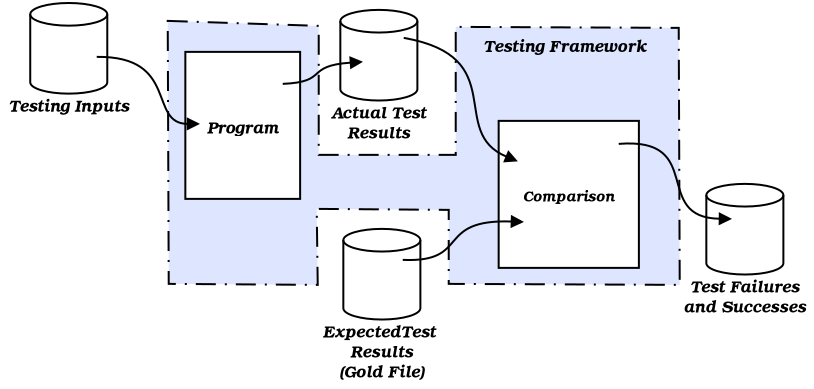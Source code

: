<?xml version="1.0" encoding="UTF-8"?>
<dia:diagram xmlns:dia="http://www.lysator.liu.se/~alla/dia/"><dia:layer name="Background" visible="true"><dia:object type="Standard - Polygon" version="0" id="O0"><dia:attribute name="obj_pos"><dia:point val="12,7.9"/></dia:attribute><dia:attribute name="obj_bb"><dia:rectangle val="11.95,7.848;37.65,21.15"/></dia:attribute><dia:attribute name="poly_points"><dia:point val="12,7.9"/><dia:point val="19.55,8.15"/><dia:point val="19.55,14.6"/><dia:point val="26.4,14.6"/><dia:point val="26.4,8.2"/><dia:point val="37.55,8.25"/><dia:point val="37.6,21.1"/><dia:point val="26.05,21.05"/><dia:point val="26.05,17.35"/><dia:point val="19.45,17.3"/><dia:point val="19.5,21.1"/><dia:point val="12.05,21.05"/></dia:attribute><dia:attribute name="line_width"><dia:real val="0.1"/></dia:attribute><dia:attribute name="inner_color"><dia:color val="#dee6ff"/></dia:attribute><dia:attribute name="show_background"><dia:boolean val="true"/></dia:attribute><dia:attribute name="line_style"><dia:enum val="2"/></dia:attribute></dia:object><dia:object type="Network - Storage" version="0" id="O1"><dia:attribute name="obj_pos"><dia:point val="5.125,7.006"/></dia:attribute><dia:attribute name="obj_bb"><dia:rectangle val="4.245,6.956;10.587,12.638"/></dia:attribute><dia:attribute name="elem_corner"><dia:point val="5.125,7.006"/></dia:attribute><dia:attribute name="elem_width"><dia:real val="3.853"/></dia:attribute><dia:attribute name="elem_height"><dia:real val="4.532"/></dia:attribute><dia:attribute name="border_width"><dia:real val="0.1"/></dia:attribute><dia:attribute name="inner_color"><dia:color val="#faff34"/></dia:attribute><dia:attribute name="show_background"><dia:boolean val="true"/></dia:attribute><dia:attribute name="flip_horizontal"><dia:boolean val="false"/></dia:attribute><dia:attribute name="flip_vertical"><dia:boolean val="false"/></dia:attribute><dia:attribute name="padding"><dia:real val="0.354"/></dia:attribute><dia:attribute name="text"><dia:composite type="text"><dia:attribute name="string"><dia:string>#Testing Inputs#</dia:string></dia:attribute><dia:attribute name="font"><dia:font name="Bookman-DemiItalic"/></dia:attribute><dia:attribute name="height"><dia:real val="1"/></dia:attribute><dia:attribute name="pos"><dia:point val="7.391,12.338"/></dia:attribute><dia:attribute name="color"><dia:color val="#000000"/></dia:attribute><dia:attribute name="alignment"><dia:enum val="1"/></dia:attribute></dia:composite></dia:attribute></dia:object><dia:object type="Network - Storage" version="0" id="O2"><dia:attribute name="obj_pos"><dia:point val="20.63,7.35"/></dia:attribute><dia:attribute name="obj_bb"><dia:rectangle val="20.388,7.3;25.454,13.982"/></dia:attribute><dia:attribute name="elem_corner"><dia:point val="20.63,7.35"/></dia:attribute><dia:attribute name="elem_width"><dia:real val="3.853"/></dia:attribute><dia:attribute name="elem_height"><dia:real val="4.532"/></dia:attribute><dia:attribute name="border_width"><dia:real val="0.1"/></dia:attribute><dia:attribute name="inner_color"><dia:color val="#3fff12"/></dia:attribute><dia:attribute name="show_background"><dia:boolean val="true"/></dia:attribute><dia:attribute name="flip_horizontal"><dia:boolean val="false"/></dia:attribute><dia:attribute name="flip_vertical"><dia:boolean val="false"/></dia:attribute><dia:attribute name="padding"><dia:real val="0.354"/></dia:attribute><dia:attribute name="text"><dia:composite type="text"><dia:attribute name="string"><dia:string>#Actual Test
Results#</dia:string></dia:attribute><dia:attribute name="font"><dia:font name="Bookman-DemiItalic"/></dia:attribute><dia:attribute name="height"><dia:real val="1"/></dia:attribute><dia:attribute name="pos"><dia:point val="22.896,12.682"/></dia:attribute><dia:attribute name="color"><dia:color val="#000000"/></dia:attribute><dia:attribute name="alignment"><dia:enum val="1"/></dia:attribute></dia:composite></dia:attribute></dia:object><dia:object type="Network - Storage" version="0" id="O3"><dia:attribute name="obj_pos"><dia:point val="20.78,18.3"/></dia:attribute><dia:attribute name="obj_bb"><dia:rectangle val="19.851,18.25;26.291,25.932"/></dia:attribute><dia:attribute name="elem_corner"><dia:point val="20.78,18.3"/></dia:attribute><dia:attribute name="elem_width"><dia:real val="3.853"/></dia:attribute><dia:attribute name="elem_height"><dia:real val="4.532"/></dia:attribute><dia:attribute name="border_width"><dia:real val="0.1"/></dia:attribute><dia:attribute name="inner_color"><dia:color val="#fcff37"/></dia:attribute><dia:attribute name="show_background"><dia:boolean val="true"/></dia:attribute><dia:attribute name="flip_horizontal"><dia:boolean val="false"/></dia:attribute><dia:attribute name="flip_vertical"><dia:boolean val="false"/></dia:attribute><dia:attribute name="padding"><dia:real val="0.354"/></dia:attribute><dia:attribute name="text"><dia:composite type="text"><dia:attribute name="string"><dia:string>#ExpectedTest 
Results
(Gold File)#</dia:string></dia:attribute><dia:attribute name="font"><dia:font name="Bookman-DemiItalic"/></dia:attribute><dia:attribute name="height"><dia:real val="1"/></dia:attribute><dia:attribute name="pos"><dia:point val="23.046,23.632"/></dia:attribute><dia:attribute name="color"><dia:color val="#000000"/></dia:attribute><dia:attribute name="alignment"><dia:enum val="1"/></dia:attribute></dia:composite></dia:attribute></dia:object><dia:object type="Network - Storage" version="0" id="O4"><dia:attribute name="obj_pos"><dia:point val="38.93,16.05"/></dia:attribute><dia:attribute name="obj_bb"><dia:rectangle val="37.808,16;44.634,22.682"/></dia:attribute><dia:attribute name="elem_corner"><dia:point val="38.93,16.05"/></dia:attribute><dia:attribute name="elem_width"><dia:real val="3.853"/></dia:attribute><dia:attribute name="elem_height"><dia:real val="4.532"/></dia:attribute><dia:attribute name="border_width"><dia:real val="0.1"/></dia:attribute><dia:attribute name="inner_color"><dia:color val="#3eff27"/></dia:attribute><dia:attribute name="show_background"><dia:boolean val="true"/></dia:attribute><dia:attribute name="flip_horizontal"><dia:boolean val="false"/></dia:attribute><dia:attribute name="flip_vertical"><dia:boolean val="false"/></dia:attribute><dia:attribute name="padding"><dia:real val="0.354"/></dia:attribute><dia:attribute name="text"><dia:composite type="text"><dia:attribute name="string"><dia:string>#Test Failures
and Successes#</dia:string></dia:attribute><dia:attribute name="font"><dia:font name="Bookman-DemiItalic"/></dia:attribute><dia:attribute name="height"><dia:real val="1"/></dia:attribute><dia:attribute name="pos"><dia:point val="41.196,21.382"/></dia:attribute><dia:attribute name="color"><dia:color val="#000000"/></dia:attribute><dia:attribute name="alignment"><dia:enum val="1"/></dia:attribute></dia:composite></dia:attribute></dia:object><dia:object type="SDL - Task" version="0" id="O5"><dia:attribute name="obj_pos"><dia:point val="12.881,9.45"/></dia:attribute><dia:attribute name="obj_bb"><dia:rectangle val="12.831,9.4;18.669,16.85"/></dia:attribute><dia:attribute name="elem_corner"><dia:point val="12.881,9.45"/></dia:attribute><dia:attribute name="elem_width"><dia:real val="5.739"/></dia:attribute><dia:attribute name="elem_height"><dia:real val="7.35"/></dia:attribute><dia:attribute name="border_width"><dia:real val="0.1"/></dia:attribute><dia:attribute name="show_background"><dia:boolean val="true"/></dia:attribute><dia:attribute name="flip_horizontal"><dia:boolean val="false"/></dia:attribute><dia:attribute name="flip_vertical"><dia:boolean val="false"/></dia:attribute><dia:attribute name="padding"><dia:real val="0.354"/></dia:attribute><dia:attribute name="text"><dia:composite type="text"><dia:attribute name="string"><dia:string>#Program#</dia:string></dia:attribute><dia:attribute name="font"><dia:font name="Bookman-DemiItalic"/></dia:attribute><dia:attribute name="height"><dia:real val="1"/></dia:attribute><dia:attribute name="pos"><dia:point val="15.75,13.425"/></dia:attribute><dia:attribute name="color"><dia:color val="#000000"/></dia:attribute><dia:attribute name="alignment"><dia:enum val="1"/></dia:attribute></dia:composite></dia:attribute></dia:object><dia:object type="SDL - Task" version="0" id="O6"><dia:attribute name="obj_pos"><dia:point val="28.547,12.9"/></dia:attribute><dia:attribute name="obj_bb"><dia:rectangle val="28.497,12.85;35.608,20.3"/></dia:attribute><dia:attribute name="elem_corner"><dia:point val="28.547,12.9"/></dia:attribute><dia:attribute name="elem_width"><dia:real val="7.011"/></dia:attribute><dia:attribute name="elem_height"><dia:real val="7.35"/></dia:attribute><dia:attribute name="border_width"><dia:real val="0.1"/></dia:attribute><dia:attribute name="inner_color"><dia:color val="#ff2340"/></dia:attribute><dia:attribute name="show_background"><dia:boolean val="true"/></dia:attribute><dia:attribute name="flip_horizontal"><dia:boolean val="false"/></dia:attribute><dia:attribute name="flip_vertical"><dia:boolean val="false"/></dia:attribute><dia:attribute name="padding"><dia:real val="0.354"/></dia:attribute><dia:attribute name="text"><dia:composite type="text"><dia:attribute name="string"><dia:string>#Comparison#</dia:string></dia:attribute><dia:attribute name="font"><dia:font name="Bookman-DemiItalic"/></dia:attribute><dia:attribute name="height"><dia:real val="0.9"/></dia:attribute><dia:attribute name="pos"><dia:point val="32.053,16.845"/></dia:attribute><dia:attribute name="color"><dia:color val="#000000"/></dia:attribute><dia:attribute name="alignment"><dia:enum val="1"/></dia:attribute></dia:composite></dia:attribute></dia:object><dia:object type="Standard - BezierLine" version="0" id="O7"><dia:attribute name="obj_pos"><dia:point val="8.45,9.7"/></dia:attribute><dia:attribute name="obj_bb"><dia:rectangle val="8.399,9.649;13.6,13.55"/></dia:attribute><dia:attribute name="bez_points"><dia:point val="8.45,9.7"/><dia:point val="12.6,9.65"/><dia:point val="11,13.05"/><dia:point val="13.55,13.05"/></dia:attribute><dia:attribute name="corner_types"><dia:enum val="0"/><dia:enum val="0"/></dia:attribute><dia:attribute name="line_width"><dia:real val="0.1"/></dia:attribute><dia:attribute name="end_arrow"><dia:enum val="3"/></dia:attribute><dia:attribute name="end_arrow_length"><dia:real val="0.5"/></dia:attribute><dia:attribute name="end_arrow_width"><dia:real val="0.5"/></dia:attribute></dia:object><dia:object type="Standard - BezierLine" version="0" id="O8"><dia:attribute name="obj_pos"><dia:point val="17.75,11.05"/></dia:attribute><dia:attribute name="obj_bb"><dia:rectangle val="17.698,9.448;21.784,11.102"/></dia:attribute><dia:attribute name="bez_points"><dia:point val="17.75,11.05"/><dia:point val="20.1,10.95"/><dia:point val="18.8,10.15"/><dia:point val="21.7,9.95"/></dia:attribute><dia:attribute name="corner_types"><dia:enum val="0"/><dia:enum val="0"/></dia:attribute><dia:attribute name="line_width"><dia:real val="0.1"/></dia:attribute><dia:attribute name="end_arrow"><dia:enum val="3"/></dia:attribute><dia:attribute name="end_arrow_length"><dia:real val="0.5"/></dia:attribute><dia:attribute name="end_arrow_width"><dia:real val="0.5"/></dia:attribute></dia:object><dia:object type="Standard - BezierLine" version="0" id="O9"><dia:attribute name="obj_pos"><dia:point val="23.8,8.75"/></dia:attribute><dia:attribute name="obj_bb"><dia:rectangle val="23.742,8.692;29.688,15.381"/></dia:attribute><dia:attribute name="bez_points"><dia:point val="23.8,8.75"/><dia:point val="29.2,9.7"/><dia:point val="25.95,13.45"/><dia:point val="29.45,14.9"/></dia:attribute><dia:attribute name="corner_types"><dia:enum val="0"/><dia:enum val="0"/></dia:attribute><dia:attribute name="line_width"><dia:real val="0.1"/></dia:attribute><dia:attribute name="end_arrow"><dia:enum val="3"/></dia:attribute><dia:attribute name="end_arrow_length"><dia:real val="0.5"/></dia:attribute><dia:attribute name="end_arrow_width"><dia:real val="0.5"/></dia:attribute></dia:object><dia:object type="Standard - BezierLine" version="0" id="O10"><dia:attribute name="obj_pos"><dia:point val="23.75,19.85"/></dia:attribute><dia:attribute name="obj_bb"><dia:rectangle val="23.698,17.449;29.817,19.907"/></dia:attribute><dia:attribute name="bez_points"><dia:point val="23.75,19.85"/><dia:point val="27.2,20"/><dia:point val="25.3,17.8"/><dia:point val="29.75,17.95"/></dia:attribute><dia:attribute name="corner_types"><dia:enum val="0"/><dia:enum val="0"/></dia:attribute><dia:attribute name="line_width"><dia:real val="0.1"/></dia:attribute><dia:attribute name="end_arrow"><dia:enum val="3"/></dia:attribute><dia:attribute name="end_arrow_length"><dia:real val="0.5"/></dia:attribute><dia:attribute name="end_arrow_width"><dia:real val="0.5"/></dia:attribute></dia:object><dia:object type="Standard - BezierLine" version="0" id="O11"><dia:attribute name="obj_pos"><dia:point val="34.55,14.05"/></dia:attribute><dia:attribute name="obj_bb"><dia:rectangle val="34.496,13.979;40.206,18.301"/></dia:attribute><dia:attribute name="bez_points"><dia:point val="34.55,14.05"/><dia:point val="38.95,13.7"/><dia:point val="36.15,17.75"/><dia:point val="40.15,17.8"/></dia:attribute><dia:attribute name="corner_types"><dia:enum val="0"/><dia:enum val="0"/></dia:attribute><dia:attribute name="line_width"><dia:real val="0.1"/></dia:attribute><dia:attribute name="end_arrow"><dia:enum val="3"/></dia:attribute><dia:attribute name="end_arrow_length"><dia:real val="0.5"/></dia:attribute><dia:attribute name="end_arrow_width"><dia:real val="0.5"/></dia:attribute></dia:object><dia:object type="Standard - Text" version="0" id="O12"><dia:attribute name="obj_pos"><dia:point val="31.85,9.45"/></dia:attribute><dia:attribute name="obj_bb"><dia:rectangle val="27.593,8.6;36.157,9.75"/></dia:attribute><dia:attribute name="text"><dia:composite type="text"><dia:attribute name="string"><dia:string>#Testing Framework#</dia:string></dia:attribute><dia:attribute name="font"><dia:font name="Bookman-DemiItalic"/></dia:attribute><dia:attribute name="height"><dia:real val="1"/></dia:attribute><dia:attribute name="pos"><dia:point val="31.85,9.45"/></dia:attribute><dia:attribute name="color"><dia:color val="#000000"/></dia:attribute><dia:attribute name="alignment"><dia:enum val="1"/></dia:attribute></dia:composite></dia:attribute></dia:object></dia:layer></dia:diagram>
